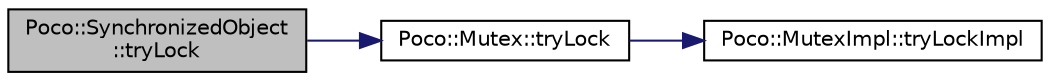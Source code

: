 digraph "Poco::SynchronizedObject::tryLock"
{
 // LATEX_PDF_SIZE
  edge [fontname="Helvetica",fontsize="10",labelfontname="Helvetica",labelfontsize="10"];
  node [fontname="Helvetica",fontsize="10",shape=record];
  rankdir="LR";
  Node1 [label="Poco::SynchronizedObject\l::tryLock",height=0.2,width=0.4,color="black", fillcolor="grey75", style="filled", fontcolor="black",tooltip=" "];
  Node1 -> Node2 [color="midnightblue",fontsize="10",style="solid",fontname="Helvetica"];
  Node2 [label="Poco::Mutex::tryLock",height=0.2,width=0.4,color="black", fillcolor="white", style="filled",URL="$classPoco_1_1Mutex.html#a95e532ca453e46adda1278dd4f44ff70",tooltip=" "];
  Node2 -> Node3 [color="midnightblue",fontsize="10",style="solid",fontname="Helvetica"];
  Node3 [label="Poco::MutexImpl::tryLockImpl",height=0.2,width=0.4,color="black", fillcolor="white", style="filled",URL="$classPoco_1_1MutexImpl.html#af6912745580c04c99d3e12110a516c93",tooltip=" "];
}

